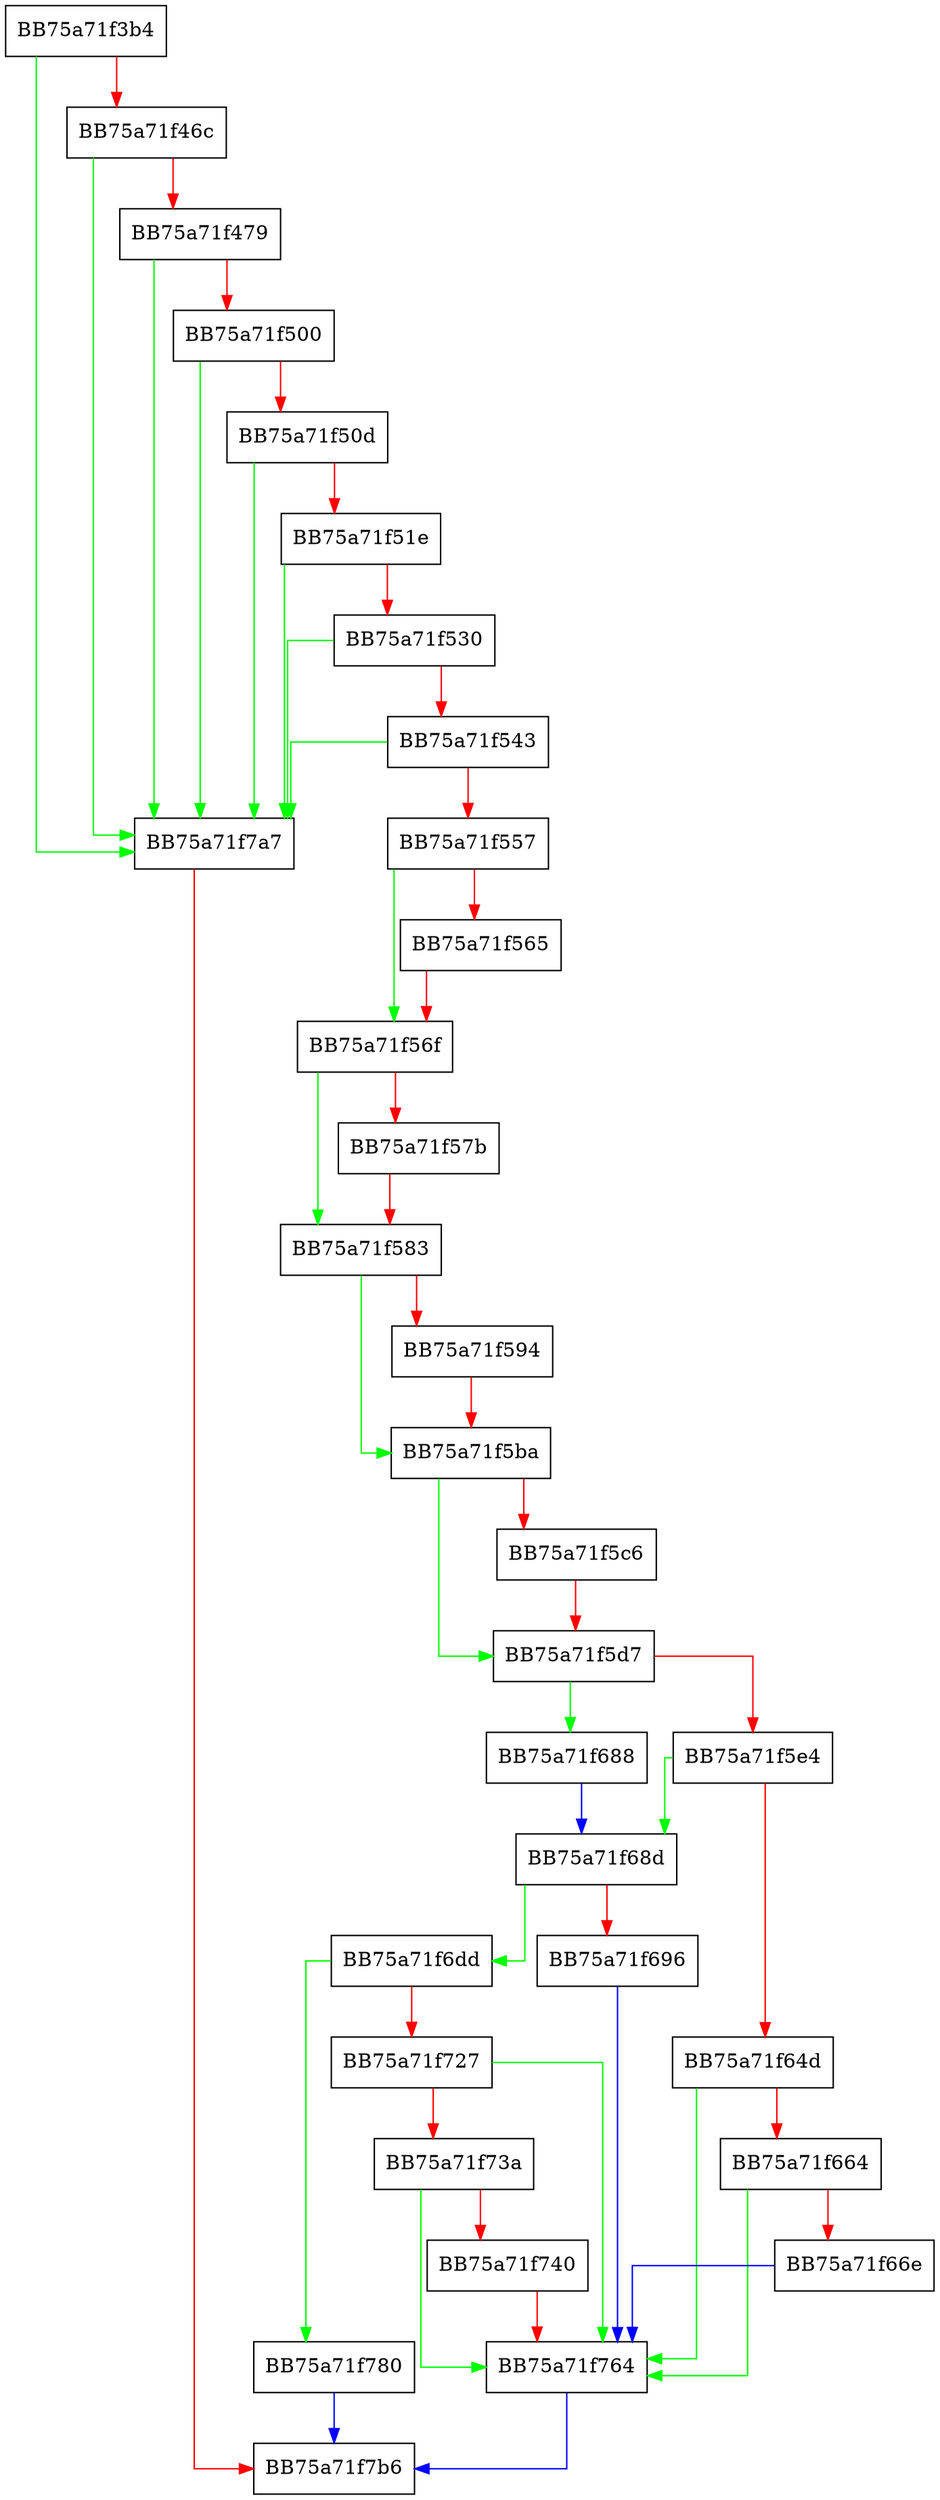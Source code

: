 digraph IsSignedContainerLuaImpl {
  node [shape="box"];
  graph [splines=ortho];
  BB75a71f3b4 -> BB75a71f7a7 [color="green"];
  BB75a71f3b4 -> BB75a71f46c [color="red"];
  BB75a71f46c -> BB75a71f7a7 [color="green"];
  BB75a71f46c -> BB75a71f479 [color="red"];
  BB75a71f479 -> BB75a71f7a7 [color="green"];
  BB75a71f479 -> BB75a71f500 [color="red"];
  BB75a71f500 -> BB75a71f7a7 [color="green"];
  BB75a71f500 -> BB75a71f50d [color="red"];
  BB75a71f50d -> BB75a71f7a7 [color="green"];
  BB75a71f50d -> BB75a71f51e [color="red"];
  BB75a71f51e -> BB75a71f7a7 [color="green"];
  BB75a71f51e -> BB75a71f530 [color="red"];
  BB75a71f530 -> BB75a71f7a7 [color="green"];
  BB75a71f530 -> BB75a71f543 [color="red"];
  BB75a71f543 -> BB75a71f7a7 [color="green"];
  BB75a71f543 -> BB75a71f557 [color="red"];
  BB75a71f557 -> BB75a71f56f [color="green"];
  BB75a71f557 -> BB75a71f565 [color="red"];
  BB75a71f565 -> BB75a71f56f [color="red"];
  BB75a71f56f -> BB75a71f583 [color="green"];
  BB75a71f56f -> BB75a71f57b [color="red"];
  BB75a71f57b -> BB75a71f583 [color="red"];
  BB75a71f583 -> BB75a71f5ba [color="green"];
  BB75a71f583 -> BB75a71f594 [color="red"];
  BB75a71f594 -> BB75a71f5ba [color="red"];
  BB75a71f5ba -> BB75a71f5d7 [color="green"];
  BB75a71f5ba -> BB75a71f5c6 [color="red"];
  BB75a71f5c6 -> BB75a71f5d7 [color="red"];
  BB75a71f5d7 -> BB75a71f688 [color="green"];
  BB75a71f5d7 -> BB75a71f5e4 [color="red"];
  BB75a71f5e4 -> BB75a71f68d [color="green"];
  BB75a71f5e4 -> BB75a71f64d [color="red"];
  BB75a71f64d -> BB75a71f764 [color="green"];
  BB75a71f64d -> BB75a71f664 [color="red"];
  BB75a71f664 -> BB75a71f764 [color="green"];
  BB75a71f664 -> BB75a71f66e [color="red"];
  BB75a71f66e -> BB75a71f764 [color="blue"];
  BB75a71f688 -> BB75a71f68d [color="blue"];
  BB75a71f68d -> BB75a71f6dd [color="green"];
  BB75a71f68d -> BB75a71f696 [color="red"];
  BB75a71f696 -> BB75a71f764 [color="blue"];
  BB75a71f6dd -> BB75a71f780 [color="green"];
  BB75a71f6dd -> BB75a71f727 [color="red"];
  BB75a71f727 -> BB75a71f764 [color="green"];
  BB75a71f727 -> BB75a71f73a [color="red"];
  BB75a71f73a -> BB75a71f764 [color="green"];
  BB75a71f73a -> BB75a71f740 [color="red"];
  BB75a71f740 -> BB75a71f764 [color="red"];
  BB75a71f764 -> BB75a71f7b6 [color="blue"];
  BB75a71f780 -> BB75a71f7b6 [color="blue"];
  BB75a71f7a7 -> BB75a71f7b6 [color="red"];
}